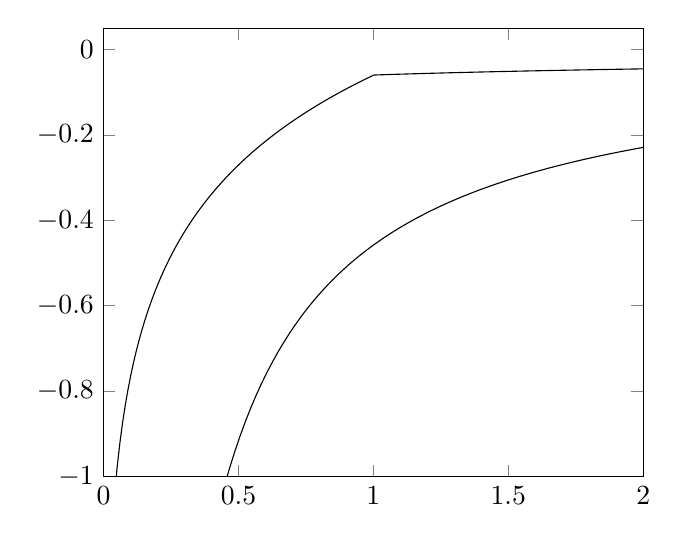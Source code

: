 \begin{tikzpicture}
\begin{axis}[
  domain=0:2,
  samples=100,
  xmin=0,
  xmax=2,
  ymin=-1,
]
\addplot[no marks] {-0.458/x};
\addplot[no marks,domain=1:2] {-0.142/(1+1.053*sqrt(x)+0.333*x)};
\addplot[no marks,domain=0:1] {-0.048+0.311*ln(x)-0.012*x+0.002*x*ln(x)};
\end{axis}
\end{tikzpicture}
